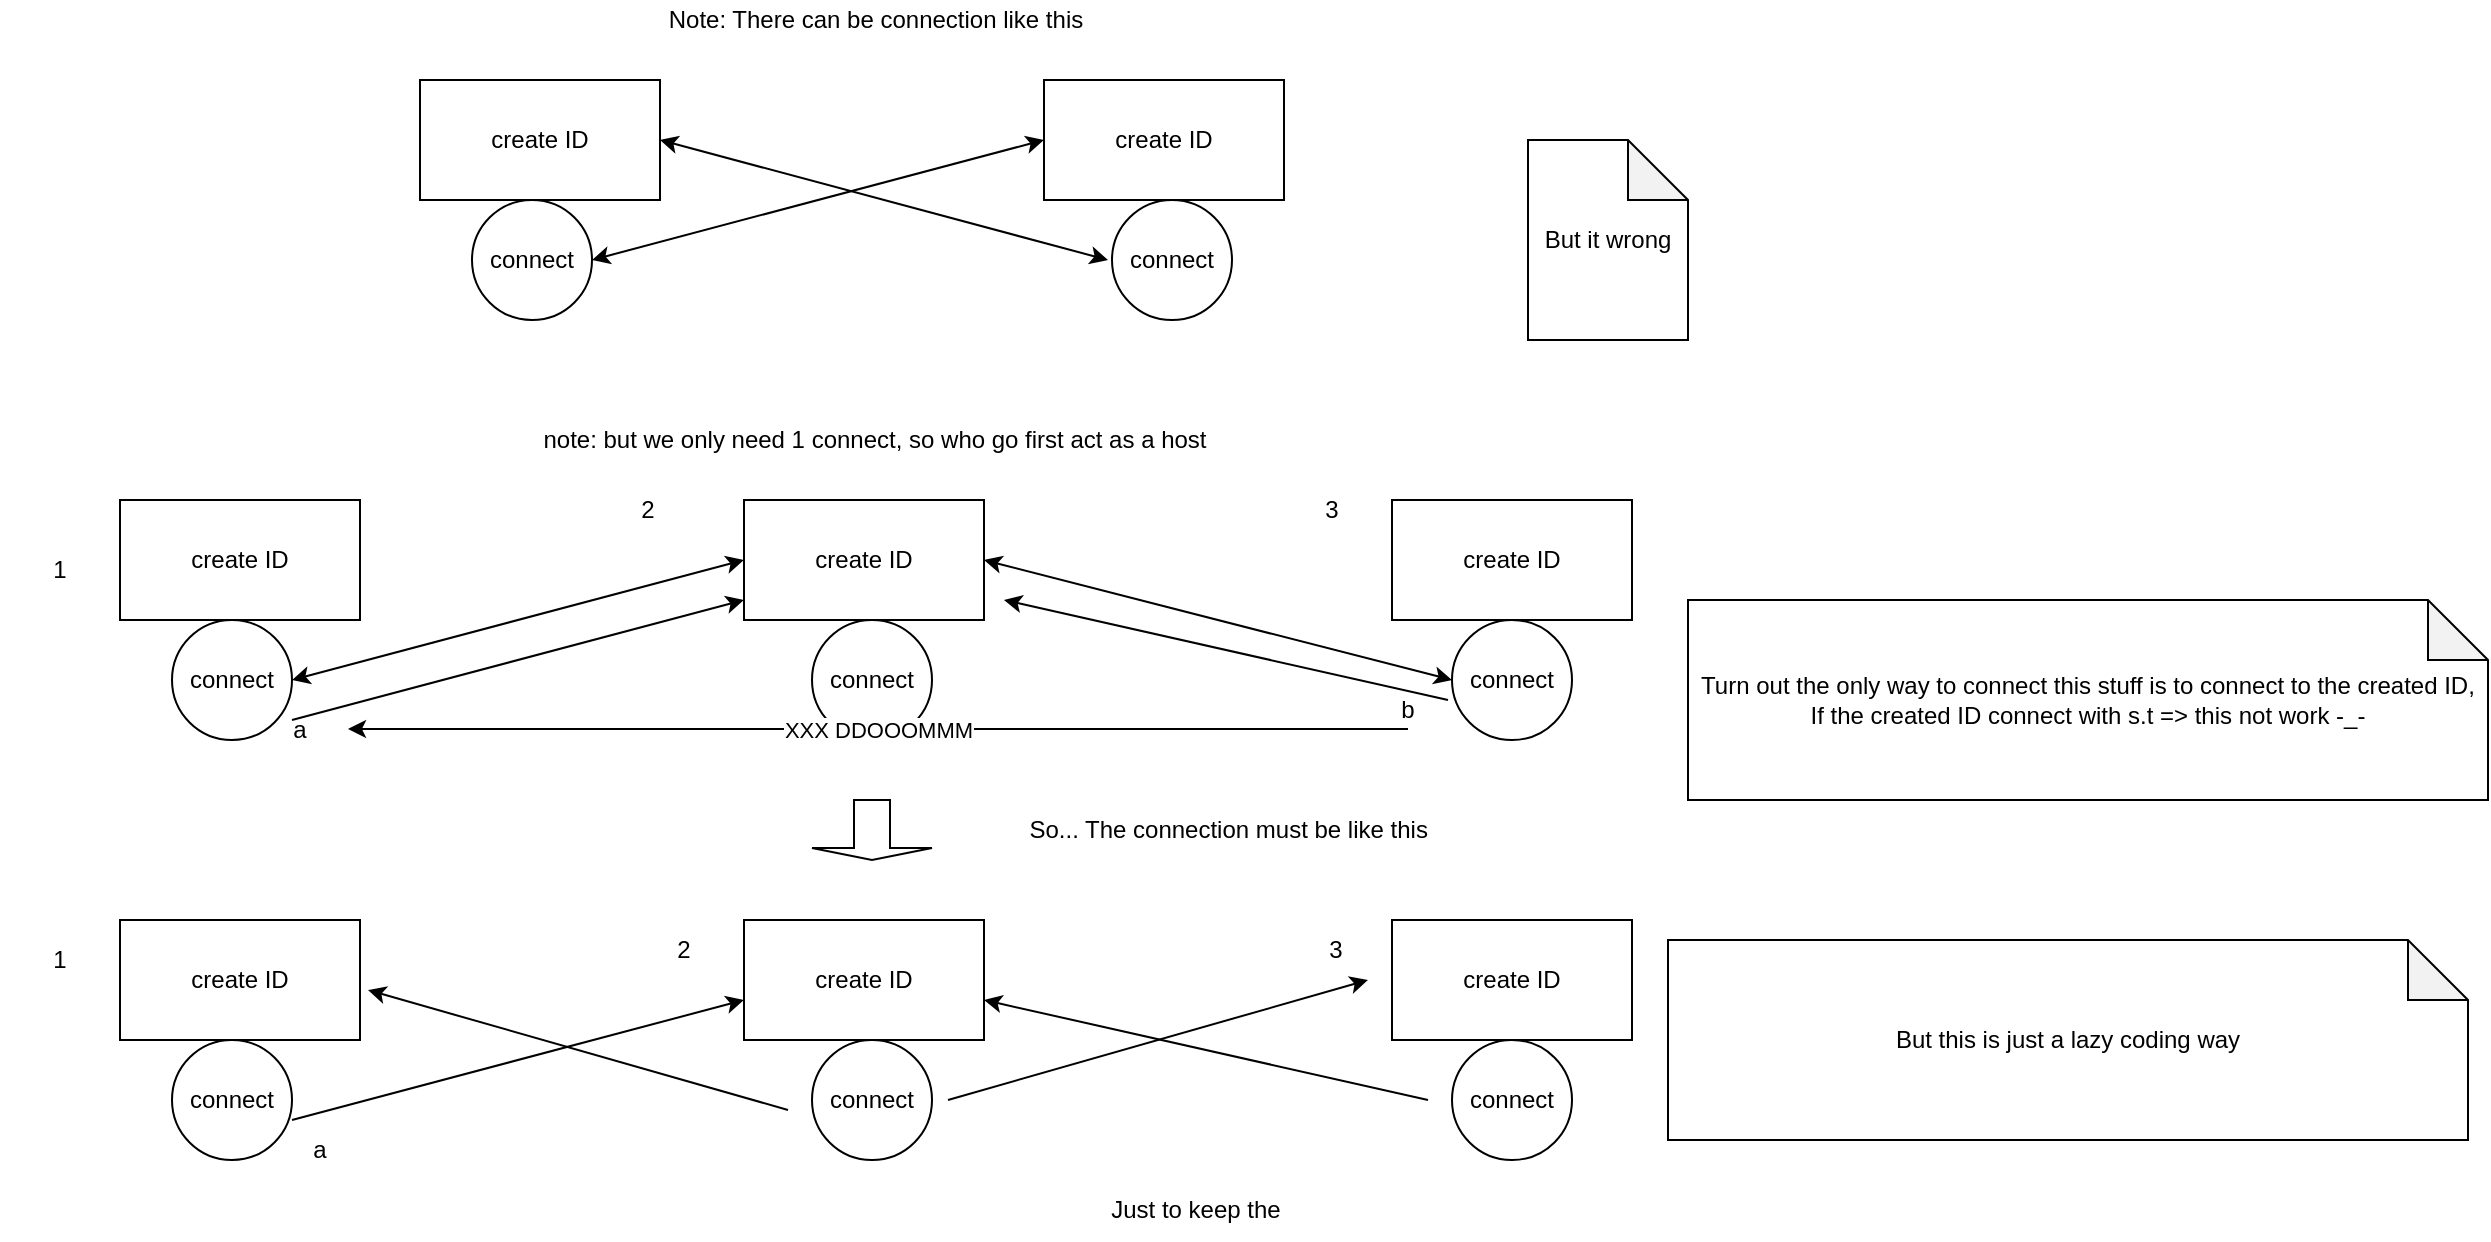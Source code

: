 <mxfile version="15.4.0" type="device"><diagram id="HEdBDxWHNoLFsr8Iu1dm" name="Page-1"><mxGraphModel dx="1913" dy="816" grid="1" gridSize="10" guides="1" tooltips="1" connect="1" arrows="1" fold="1" page="1" pageScale="1" pageWidth="827" pageHeight="1169" math="0" shadow="0"><root><mxCell id="0"/><mxCell id="1" parent="0"/><mxCell id="7rlyBIrGWNWPIK5V1OAR-1" value="create ID" style="rounded=0;whiteSpace=wrap;html=1;" parent="1" vertex="1"><mxGeometry x="348" y="340" width="120" height="60" as="geometry"/></mxCell><mxCell id="7rlyBIrGWNWPIK5V1OAR-2" value="create ID" style="rounded=0;whiteSpace=wrap;html=1;" parent="1" vertex="1"><mxGeometry x="672" y="340" width="120" height="60" as="geometry"/></mxCell><mxCell id="7rlyBIrGWNWPIK5V1OAR-9" value="" style="endArrow=classic;startArrow=classic;html=1;exitX=1;exitY=0.5;exitDx=0;exitDy=0;entryX=0;entryY=0.5;entryDx=0;entryDy=0;" parent="1" source="7rlyBIrGWNWPIK5V1OAR-1" target="7rlyBIrGWNWPIK5V1OAR-12" edge="1"><mxGeometry width="50" height="50" relative="1" as="geometry"><mxPoint x="658" y="570" as="sourcePoint"/><mxPoint x="848" y="430" as="targetPoint"/></mxGeometry></mxCell><mxCell id="7rlyBIrGWNWPIK5V1OAR-11" value="note: but we only need 1 connect, so who go first act as a host" style="text;html=1;strokeColor=none;fillColor=none;align=center;verticalAlign=middle;whiteSpace=wrap;rounded=0;" parent="1" vertex="1"><mxGeometry x="210" y="300" width="407" height="20" as="geometry"/></mxCell><mxCell id="7rlyBIrGWNWPIK5V1OAR-12" value="connect" style="ellipse;whiteSpace=wrap;html=1;aspect=fixed;" parent="1" vertex="1"><mxGeometry x="702" y="400" width="60" height="60" as="geometry"/></mxCell><mxCell id="7rlyBIrGWNWPIK5V1OAR-13" value="create ID" style="rounded=0;whiteSpace=wrap;html=1;" parent="1" vertex="1"><mxGeometry x="36" y="340" width="120" height="60" as="geometry"/></mxCell><mxCell id="7rlyBIrGWNWPIK5V1OAR-14" value="" style="endArrow=classic;startArrow=classic;html=1;exitX=1;exitY=0.5;exitDx=0;exitDy=0;entryX=0;entryY=0.5;entryDx=0;entryDy=0;" parent="1" source="7rlyBIrGWNWPIK5V1OAR-17" target="7rlyBIrGWNWPIK5V1OAR-1" edge="1"><mxGeometry width="50" height="50" relative="1" as="geometry"><mxPoint x="338" y="570" as="sourcePoint"/><mxPoint x="528" y="430" as="targetPoint"/></mxGeometry></mxCell><mxCell id="7rlyBIrGWNWPIK5V1OAR-15" value="connect" style="ellipse;whiteSpace=wrap;html=1;aspect=fixed;" parent="1" vertex="1"><mxGeometry x="382" y="400" width="60" height="60" as="geometry"/></mxCell><mxCell id="7rlyBIrGWNWPIK5V1OAR-17" value="connect" style="ellipse;whiteSpace=wrap;html=1;aspect=fixed;" parent="1" vertex="1"><mxGeometry x="62" y="400" width="60" height="60" as="geometry"/></mxCell><mxCell id="7rlyBIrGWNWPIK5V1OAR-18" value="create ID" style="rounded=0;whiteSpace=wrap;html=1;" parent="1" vertex="1"><mxGeometry x="498" y="130" width="120" height="60" as="geometry"/></mxCell><mxCell id="7rlyBIrGWNWPIK5V1OAR-19" value="create ID" style="rounded=0;whiteSpace=wrap;html=1;" parent="1" vertex="1"><mxGeometry x="186" y="130" width="120" height="60" as="geometry"/></mxCell><mxCell id="7rlyBIrGWNWPIK5V1OAR-20" value="connect" style="ellipse;whiteSpace=wrap;html=1;aspect=fixed;" parent="1" vertex="1"><mxGeometry x="532" y="190" width="60" height="60" as="geometry"/></mxCell><mxCell id="7rlyBIrGWNWPIK5V1OAR-21" value="connect" style="ellipse;whiteSpace=wrap;html=1;aspect=fixed;" parent="1" vertex="1"><mxGeometry x="212" y="190" width="60" height="60" as="geometry"/></mxCell><mxCell id="7rlyBIrGWNWPIK5V1OAR-23" value="" style="endArrow=classic;startArrow=classic;html=1;exitX=1;exitY=0.5;exitDx=0;exitDy=0;entryX=0;entryY=0.5;entryDx=0;entryDy=0;" parent="1" edge="1"><mxGeometry width="50" height="50" relative="1" as="geometry"><mxPoint x="272" y="220" as="sourcePoint"/><mxPoint x="498" y="160" as="targetPoint"/></mxGeometry></mxCell><mxCell id="7rlyBIrGWNWPIK5V1OAR-24" value="" style="endArrow=classic;startArrow=classic;html=1;exitX=1;exitY=0.5;exitDx=0;exitDy=0;" parent="1" source="7rlyBIrGWNWPIK5V1OAR-19" edge="1"><mxGeometry width="50" height="50" relative="1" as="geometry"><mxPoint x="282" y="230" as="sourcePoint"/><mxPoint x="530" y="220" as="targetPoint"/></mxGeometry></mxCell><mxCell id="7rlyBIrGWNWPIK5V1OAR-25" value="Note: There can be connection like this" style="text;html=1;strokeColor=none;fillColor=none;align=center;verticalAlign=middle;whiteSpace=wrap;rounded=0;" parent="1" vertex="1"><mxGeometry x="244" y="90" width="340" height="20" as="geometry"/></mxCell><mxCell id="L1OAR5LSYkSU6DZRAN6J-2" value="But it wrong" style="shape=note;whiteSpace=wrap;html=1;backgroundOutline=1;darkOpacity=0.05;" vertex="1" parent="1"><mxGeometry x="740" y="160" width="80" height="100" as="geometry"/></mxCell><mxCell id="L1OAR5LSYkSU6DZRAN6J-3" value="Turn out the only way to connect this stuff is to connect to the created ID,&lt;br&gt;If the created ID connect with s.t =&amp;gt; this not work -_-" style="shape=note;whiteSpace=wrap;html=1;backgroundOutline=1;darkOpacity=0.05;" vertex="1" parent="1"><mxGeometry x="820" y="390" width="400" height="100" as="geometry"/></mxCell><mxCell id="L1OAR5LSYkSU6DZRAN6J-7" value="" style="endArrow=classic;startArrow=none;html=1;exitX=1;exitY=0.5;exitDx=0;exitDy=0;entryX=0;entryY=0.5;entryDx=0;entryDy=0;startFill=0;" edge="1" parent="1"><mxGeometry width="50" height="50" relative="1" as="geometry"><mxPoint x="122" y="450" as="sourcePoint"/><mxPoint x="348" y="390" as="targetPoint"/></mxGeometry></mxCell><mxCell id="L1OAR5LSYkSU6DZRAN6J-8" value="" style="endArrow=none;startArrow=classic;html=1;startFill=1;endFill=0;" edge="1" parent="1"><mxGeometry width="50" height="50" relative="1" as="geometry"><mxPoint x="478" y="390" as="sourcePoint"/><mxPoint x="700" y="440" as="targetPoint"/></mxGeometry></mxCell><mxCell id="L1OAR5LSYkSU6DZRAN6J-9" value="create ID" style="rounded=0;whiteSpace=wrap;html=1;" vertex="1" parent="1"><mxGeometry x="348" y="550" width="120" height="60" as="geometry"/></mxCell><mxCell id="L1OAR5LSYkSU6DZRAN6J-10" value="create ID" style="rounded=0;whiteSpace=wrap;html=1;" vertex="1" parent="1"><mxGeometry x="672" y="550" width="120" height="60" as="geometry"/></mxCell><mxCell id="L1OAR5LSYkSU6DZRAN6J-12" value="connect" style="ellipse;whiteSpace=wrap;html=1;aspect=fixed;" vertex="1" parent="1"><mxGeometry x="702" y="610" width="60" height="60" as="geometry"/></mxCell><mxCell id="L1OAR5LSYkSU6DZRAN6J-13" value="create ID" style="rounded=0;whiteSpace=wrap;html=1;" vertex="1" parent="1"><mxGeometry x="36" y="550" width="120" height="60" as="geometry"/></mxCell><mxCell id="L1OAR5LSYkSU6DZRAN6J-15" value="connect" style="ellipse;whiteSpace=wrap;html=1;aspect=fixed;" vertex="1" parent="1"><mxGeometry x="382" y="610" width="60" height="60" as="geometry"/></mxCell><mxCell id="L1OAR5LSYkSU6DZRAN6J-16" value="connect" style="ellipse;whiteSpace=wrap;html=1;aspect=fixed;" vertex="1" parent="1"><mxGeometry x="62" y="610" width="60" height="60" as="geometry"/></mxCell><mxCell id="L1OAR5LSYkSU6DZRAN6J-17" value="" style="endArrow=classic;startArrow=none;html=1;exitX=1;exitY=0.5;exitDx=0;exitDy=0;startFill=0;" edge="1" parent="1"><mxGeometry width="50" height="50" relative="1" as="geometry"><mxPoint x="370" y="645" as="sourcePoint"/><mxPoint x="160" y="585" as="targetPoint"/></mxGeometry></mxCell><mxCell id="L1OAR5LSYkSU6DZRAN6J-18" value="" style="endArrow=none;startArrow=classic;html=1;startFill=1;endFill=0;" edge="1" parent="1"><mxGeometry width="50" height="50" relative="1" as="geometry"><mxPoint x="660" y="580" as="sourcePoint"/><mxPoint x="450" y="640" as="targetPoint"/></mxGeometry></mxCell><mxCell id="L1OAR5LSYkSU6DZRAN6J-19" value="" style="shape=singleArrow;direction=south;whiteSpace=wrap;html=1;" vertex="1" parent="1"><mxGeometry x="382" y="490" width="60" height="30" as="geometry"/></mxCell><mxCell id="L1OAR5LSYkSU6DZRAN6J-20" value="So... The connection must be like this&amp;nbsp;" style="text;html=1;strokeColor=none;fillColor=none;align=center;verticalAlign=middle;whiteSpace=wrap;rounded=0;" vertex="1" parent="1"><mxGeometry x="468" y="490" width="248" height="30" as="geometry"/></mxCell><mxCell id="L1OAR5LSYkSU6DZRAN6J-21" value="Just to keep the" style="text;html=1;strokeColor=none;fillColor=none;align=center;verticalAlign=middle;whiteSpace=wrap;rounded=0;" vertex="1" parent="1"><mxGeometry x="468" y="680" width="212" height="30" as="geometry"/></mxCell><mxCell id="L1OAR5LSYkSU6DZRAN6J-22" value="1" style="text;html=1;strokeColor=none;fillColor=none;align=center;verticalAlign=middle;whiteSpace=wrap;rounded=0;" vertex="1" parent="1"><mxGeometry x="-24" y="360" width="60" height="30" as="geometry"/></mxCell><mxCell id="L1OAR5LSYkSU6DZRAN6J-24" value="2" style="text;html=1;strokeColor=none;fillColor=none;align=center;verticalAlign=middle;whiteSpace=wrap;rounded=0;" vertex="1" parent="1"><mxGeometry x="270" y="330" width="60" height="30" as="geometry"/></mxCell><mxCell id="L1OAR5LSYkSU6DZRAN6J-25" value="3" style="text;html=1;strokeColor=none;fillColor=none;align=center;verticalAlign=middle;whiteSpace=wrap;rounded=0;" vertex="1" parent="1"><mxGeometry x="612" y="330" width="60" height="30" as="geometry"/></mxCell><mxCell id="L1OAR5LSYkSU6DZRAN6J-26" value="a" style="text;html=1;strokeColor=none;fillColor=none;align=center;verticalAlign=middle;whiteSpace=wrap;rounded=0;" vertex="1" parent="1"><mxGeometry x="96" y="440" width="60" height="30" as="geometry"/></mxCell><mxCell id="L1OAR5LSYkSU6DZRAN6J-28" value="b" style="text;html=1;strokeColor=none;fillColor=none;align=center;verticalAlign=middle;whiteSpace=wrap;rounded=0;" vertex="1" parent="1"><mxGeometry x="650" y="430" width="60" height="30" as="geometry"/></mxCell><mxCell id="L1OAR5LSYkSU6DZRAN6J-29" value="1" style="text;html=1;strokeColor=none;fillColor=none;align=center;verticalAlign=middle;whiteSpace=wrap;rounded=0;" vertex="1" parent="1"><mxGeometry x="-24" y="555" width="60" height="30" as="geometry"/></mxCell><mxCell id="L1OAR5LSYkSU6DZRAN6J-31" value="2" style="text;html=1;strokeColor=none;fillColor=none;align=center;verticalAlign=middle;whiteSpace=wrap;rounded=0;" vertex="1" parent="1"><mxGeometry x="288" y="550" width="60" height="30" as="geometry"/></mxCell><mxCell id="L1OAR5LSYkSU6DZRAN6J-32" value="3" style="text;html=1;strokeColor=none;fillColor=none;align=center;verticalAlign=middle;whiteSpace=wrap;rounded=0;" vertex="1" parent="1"><mxGeometry x="614" y="550" width="60" height="30" as="geometry"/></mxCell><mxCell id="L1OAR5LSYkSU6DZRAN6J-33" value="a" style="text;html=1;strokeColor=none;fillColor=none;align=center;verticalAlign=middle;whiteSpace=wrap;rounded=0;" vertex="1" parent="1"><mxGeometry x="106" y="650" width="60" height="30" as="geometry"/></mxCell><mxCell id="L1OAR5LSYkSU6DZRAN6J-34" value="XXX DDOOOMMM" style="endArrow=none;startArrow=classic;html=1;startFill=1;endFill=0;" edge="1" parent="1"><mxGeometry width="50" height="50" relative="1" as="geometry"><mxPoint x="150" y="454.5" as="sourcePoint"/><mxPoint x="680" y="454.5" as="targetPoint"/></mxGeometry></mxCell><mxCell id="L1OAR5LSYkSU6DZRAN6J-36" value="" style="endArrow=classic;startArrow=none;html=1;exitX=1;exitY=0.5;exitDx=0;exitDy=0;entryX=0;entryY=0.5;entryDx=0;entryDy=0;startFill=0;" edge="1" parent="1"><mxGeometry width="50" height="50" relative="1" as="geometry"><mxPoint x="122" y="650" as="sourcePoint"/><mxPoint x="348" y="590" as="targetPoint"/></mxGeometry></mxCell><mxCell id="L1OAR5LSYkSU6DZRAN6J-37" value="" style="endArrow=none;startArrow=classic;html=1;startFill=1;endFill=0;" edge="1" parent="1"><mxGeometry width="50" height="50" relative="1" as="geometry"><mxPoint x="468" y="590" as="sourcePoint"/><mxPoint x="690" y="640" as="targetPoint"/></mxGeometry></mxCell><mxCell id="L1OAR5LSYkSU6DZRAN6J-38" value="But this is just a lazy coding way" style="shape=note;whiteSpace=wrap;html=1;backgroundOutline=1;darkOpacity=0.05;" vertex="1" parent="1"><mxGeometry x="810" y="560" width="400" height="100" as="geometry"/></mxCell></root></mxGraphModel></diagram></mxfile>